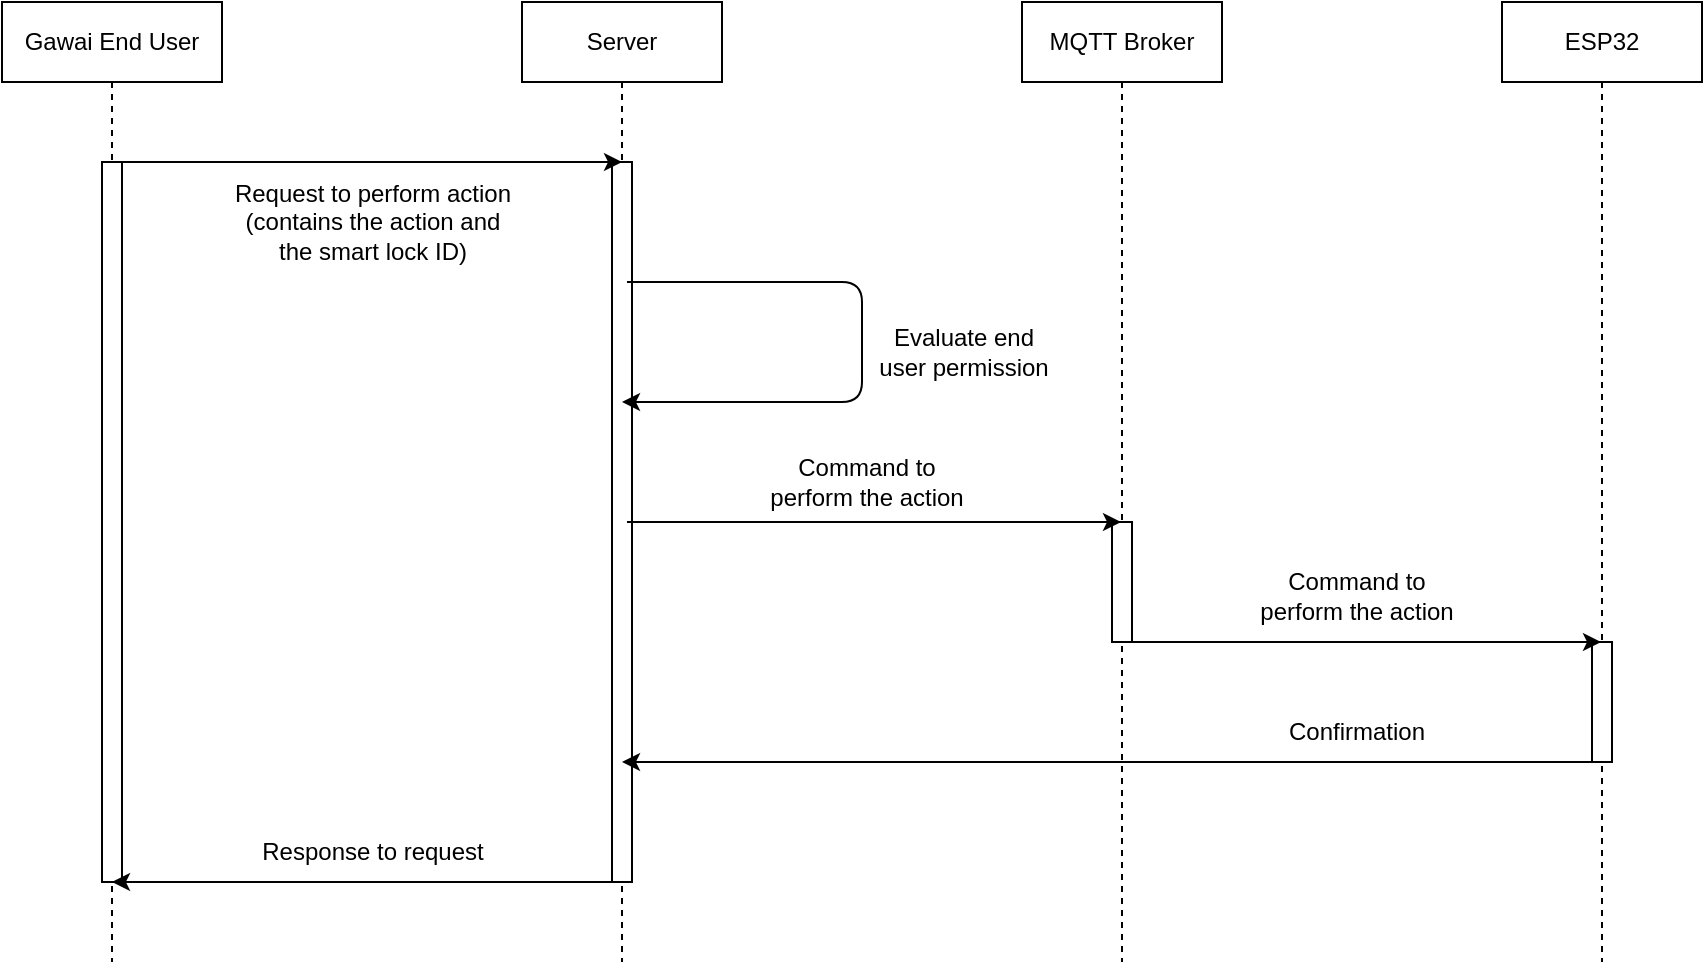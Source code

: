 <mxfile>
    <diagram name="Copy of Page-1" id="n0rnVsmSX6iBVTXD4aqw">
        <mxGraphModel dx="734" dy="567" grid="1" gridSize="10" guides="1" tooltips="1" connect="1" arrows="1" fold="1" page="1" pageScale="1" pageWidth="850" pageHeight="1100" math="0" shadow="0">
            <root>
                <mxCell id="aGd2jOdSh5lEaYUv3aIL-0"/>
                <mxCell id="aGd2jOdSh5lEaYUv3aIL-1" parent="aGd2jOdSh5lEaYUv3aIL-0"/>
                <mxCell id="aGd2jOdSh5lEaYUv3aIL-4" value="Gawai End User" style="shape=umlLifeline;perimeter=lifelinePerimeter;whiteSpace=wrap;html=1;container=1;collapsible=0;recursiveResize=0;outlineConnect=0;" parent="aGd2jOdSh5lEaYUv3aIL-1" vertex="1">
                    <mxGeometry x="50" y="160" width="110" height="480" as="geometry"/>
                </mxCell>
                <mxCell id="aGd2jOdSh5lEaYUv3aIL-16" value="" style="rounded=0;whiteSpace=wrap;html=1;" parent="aGd2jOdSh5lEaYUv3aIL-4" vertex="1">
                    <mxGeometry x="50" y="80" width="10" height="360" as="geometry"/>
                </mxCell>
                <mxCell id="aGd2jOdSh5lEaYUv3aIL-9" value="MQTT Broker" style="shape=umlLifeline;perimeter=lifelinePerimeter;whiteSpace=wrap;html=1;container=1;collapsible=0;recursiveResize=0;outlineConnect=0;" parent="aGd2jOdSh5lEaYUv3aIL-1" vertex="1">
                    <mxGeometry x="560" y="160" width="100" height="480" as="geometry"/>
                </mxCell>
                <mxCell id="aGd2jOdSh5lEaYUv3aIL-12" value="" style="rounded=0;whiteSpace=wrap;html=1;" parent="aGd2jOdSh5lEaYUv3aIL-9" vertex="1">
                    <mxGeometry x="47.5" y="260" width="5" height="60" as="geometry"/>
                </mxCell>
                <mxCell id="aGd2jOdSh5lEaYUv3aIL-62" value="" style="rounded=0;whiteSpace=wrap;html=1;" parent="aGd2jOdSh5lEaYUv3aIL-9" vertex="1">
                    <mxGeometry x="45" y="260" width="10" height="60" as="geometry"/>
                </mxCell>
                <mxCell id="aGd2jOdSh5lEaYUv3aIL-19" value="Command to perform the action" style="text;html=1;strokeColor=none;fillColor=none;align=center;verticalAlign=middle;whiteSpace=wrap;rounded=0;" parent="aGd2jOdSh5lEaYUv3aIL-1" vertex="1">
                    <mxGeometry x="425" y="385" width="115" height="30" as="geometry"/>
                </mxCell>
                <mxCell id="aGd2jOdSh5lEaYUv3aIL-23" value="Evaluate end user permission" style="text;html=1;strokeColor=none;fillColor=none;align=center;verticalAlign=middle;whiteSpace=wrap;rounded=0;" parent="aGd2jOdSh5lEaYUv3aIL-1" vertex="1">
                    <mxGeometry x="486" y="320" width="90" height="30" as="geometry"/>
                </mxCell>
                <mxCell id="aGd2jOdSh5lEaYUv3aIL-24" value="ESP32" style="shape=umlLifeline;perimeter=lifelinePerimeter;whiteSpace=wrap;html=1;container=1;collapsible=0;recursiveResize=0;outlineConnect=0;" parent="aGd2jOdSh5lEaYUv3aIL-1" vertex="1">
                    <mxGeometry x="800" y="160" width="100" height="480" as="geometry"/>
                </mxCell>
                <mxCell id="aGd2jOdSh5lEaYUv3aIL-49" value="" style="rounded=0;whiteSpace=wrap;html=1;" parent="aGd2jOdSh5lEaYUv3aIL-24" vertex="1">
                    <mxGeometry x="47.5" y="320" width="5" height="60" as="geometry"/>
                </mxCell>
                <mxCell id="aGd2jOdSh5lEaYUv3aIL-63" value="" style="rounded=0;whiteSpace=wrap;html=1;" parent="aGd2jOdSh5lEaYUv3aIL-24" vertex="1">
                    <mxGeometry x="45" y="320" width="10" height="60" as="geometry"/>
                </mxCell>
                <mxCell id="aGd2jOdSh5lEaYUv3aIL-29" style="edgeStyle=none;html=1;exitX=1;exitY=1;exitDx=0;exitDy=0;startArrow=none;" parent="aGd2jOdSh5lEaYUv3aIL-1" source="aGd2jOdSh5lEaYUv3aIL-12" target="aGd2jOdSh5lEaYUv3aIL-24" edge="1">
                    <mxGeometry relative="1" as="geometry">
                        <mxPoint x="612.5" y="420" as="sourcePoint"/>
                        <mxPoint x="619.5" y="250" as="targetPoint"/>
                    </mxGeometry>
                </mxCell>
                <mxCell id="aGd2jOdSh5lEaYUv3aIL-31" value="Server" style="shape=umlLifeline;perimeter=lifelinePerimeter;whiteSpace=wrap;html=1;container=1;collapsible=0;recursiveResize=0;outlineConnect=0;" parent="aGd2jOdSh5lEaYUv3aIL-1" vertex="1">
                    <mxGeometry x="310" y="160" width="100" height="480" as="geometry"/>
                </mxCell>
                <mxCell id="aGd2jOdSh5lEaYUv3aIL-32" value="" style="rounded=0;whiteSpace=wrap;html=1;" parent="aGd2jOdSh5lEaYUv3aIL-31" vertex="1">
                    <mxGeometry x="47.5" y="80" width="5" height="60" as="geometry"/>
                </mxCell>
                <mxCell id="aGd2jOdSh5lEaYUv3aIL-33" value="" style="rounded=0;whiteSpace=wrap;html=1;" parent="aGd2jOdSh5lEaYUv3aIL-31" vertex="1">
                    <mxGeometry x="47.5" y="140" width="5" height="60" as="geometry"/>
                </mxCell>
                <mxCell id="aGd2jOdSh5lEaYUv3aIL-34" value="" style="rounded=0;whiteSpace=wrap;html=1;" parent="aGd2jOdSh5lEaYUv3aIL-31" vertex="1">
                    <mxGeometry x="47.5" y="200" width="5" height="60" as="geometry"/>
                </mxCell>
                <mxCell id="aGd2jOdSh5lEaYUv3aIL-35" value="" style="rounded=0;whiteSpace=wrap;html=1;" parent="aGd2jOdSh5lEaYUv3aIL-31" vertex="1">
                    <mxGeometry x="47.5" y="260" width="5" height="60" as="geometry"/>
                </mxCell>
                <mxCell id="aGd2jOdSh5lEaYUv3aIL-53" value="" style="rounded=0;whiteSpace=wrap;html=1;" parent="aGd2jOdSh5lEaYUv3aIL-31" vertex="1">
                    <mxGeometry x="47.5" y="320" width="5" height="60" as="geometry"/>
                </mxCell>
                <mxCell id="m_VYXK5CF3n_4lesAoPR-0" value="" style="rounded=0;whiteSpace=wrap;html=1;" parent="aGd2jOdSh5lEaYUv3aIL-31" vertex="1">
                    <mxGeometry x="47.5" y="380" width="5" height="60" as="geometry"/>
                </mxCell>
                <mxCell id="aGd2jOdSh5lEaYUv3aIL-61" value="" style="rounded=0;whiteSpace=wrap;html=1;" parent="aGd2jOdSh5lEaYUv3aIL-31" vertex="1">
                    <mxGeometry x="45" y="80" width="10" height="360" as="geometry"/>
                </mxCell>
                <mxCell id="aGd2jOdSh5lEaYUv3aIL-37" style="edgeStyle=elbowEdgeStyle;html=1;startArrow=none;entryX=0.5;entryY=1;entryDx=0;entryDy=0;exitX=1;exitY=1;exitDx=0;exitDy=0;" parent="aGd2jOdSh5lEaYUv3aIL-31" source="aGd2jOdSh5lEaYUv3aIL-32" target="aGd2jOdSh5lEaYUv3aIL-33" edge="1">
                    <mxGeometry relative="1" as="geometry">
                        <mxPoint x="530" y="130" as="targetPoint"/>
                        <mxPoint x="53" y="80" as="sourcePoint"/>
                        <Array as="points">
                            <mxPoint x="170" y="120"/>
                        </Array>
                    </mxGeometry>
                </mxCell>
                <mxCell id="aGd2jOdSh5lEaYUv3aIL-38" style="edgeStyle=none;html=1;startArrow=none;exitX=1;exitY=0;exitDx=0;exitDy=0;" parent="aGd2jOdSh5lEaYUv3aIL-1" source="aGd2jOdSh5lEaYUv3aIL-35" target="aGd2jOdSh5lEaYUv3aIL-9" edge="1">
                    <mxGeometry relative="1" as="geometry">
                        <mxPoint x="740" y="330" as="sourcePoint"/>
                        <mxPoint x="500" y="380" as="targetPoint"/>
                    </mxGeometry>
                </mxCell>
                <mxCell id="aGd2jOdSh5lEaYUv3aIL-47" style="edgeStyle=none;html=1;startArrow=none;entryX=0.5;entryY=0;entryDx=0;entryDy=0;" parent="aGd2jOdSh5lEaYUv3aIL-1" source="aGd2jOdSh5lEaYUv3aIL-4" target="aGd2jOdSh5lEaYUv3aIL-32" edge="1">
                    <mxGeometry relative="1" as="geometry">
                        <mxPoint x="619.5" y="250" as="targetPoint"/>
                        <mxPoint x="371.25" y="250" as="sourcePoint"/>
                    </mxGeometry>
                </mxCell>
                <mxCell id="aGd2jOdSh5lEaYUv3aIL-48" value="Request to perform action (contains the action and the smart lock ID)" style="text;html=1;strokeColor=none;fillColor=none;align=center;verticalAlign=middle;whiteSpace=wrap;rounded=0;" parent="aGd2jOdSh5lEaYUv3aIL-1" vertex="1">
                    <mxGeometry x="162.5" y="255" width="145" height="30" as="geometry"/>
                </mxCell>
                <mxCell id="aGd2jOdSh5lEaYUv3aIL-50" style="edgeStyle=none;html=1;startArrow=none;exitX=0;exitY=1;exitDx=0;exitDy=0;entryX=0.5;entryY=0;entryDx=0;entryDy=0;" parent="aGd2jOdSh5lEaYUv3aIL-1" source="aGd2jOdSh5lEaYUv3aIL-49" target="m_VYXK5CF3n_4lesAoPR-0" edge="1">
                    <mxGeometry relative="1" as="geometry">
                        <mxPoint x="622.5" y="430" as="sourcePoint"/>
                        <mxPoint x="859.5" y="430" as="targetPoint"/>
                    </mxGeometry>
                </mxCell>
                <mxCell id="aGd2jOdSh5lEaYUv3aIL-54" style="edgeStyle=none;html=1;startArrow=none;exitX=0;exitY=1;exitDx=0;exitDy=0;" parent="aGd2jOdSh5lEaYUv3aIL-1" source="m_VYXK5CF3n_4lesAoPR-0" target="aGd2jOdSh5lEaYUv3aIL-4" edge="1">
                    <mxGeometry relative="1" as="geometry">
                        <mxPoint x="357.5" y="540.0" as="sourcePoint"/>
                        <mxPoint x="619.786" y="490" as="targetPoint"/>
                    </mxGeometry>
                </mxCell>
                <mxCell id="aGd2jOdSh5lEaYUv3aIL-55" value="Command to perform the action" style="text;html=1;strokeColor=none;fillColor=none;align=center;verticalAlign=middle;whiteSpace=wrap;rounded=0;" parent="aGd2jOdSh5lEaYUv3aIL-1" vertex="1">
                    <mxGeometry x="670" y="442" width="115" height="30" as="geometry"/>
                </mxCell>
                <mxCell id="aGd2jOdSh5lEaYUv3aIL-56" value="Confirmation" style="text;html=1;strokeColor=none;fillColor=none;align=center;verticalAlign=middle;whiteSpace=wrap;rounded=0;" parent="aGd2jOdSh5lEaYUv3aIL-1" vertex="1">
                    <mxGeometry x="670" y="510" width="115" height="30" as="geometry"/>
                </mxCell>
                <mxCell id="aGd2jOdSh5lEaYUv3aIL-60" value="Response to request" style="text;html=1;strokeColor=none;fillColor=none;align=center;verticalAlign=middle;whiteSpace=wrap;rounded=0;" parent="aGd2jOdSh5lEaYUv3aIL-1" vertex="1">
                    <mxGeometry x="162.5" y="570" width="145" height="30" as="geometry"/>
                </mxCell>
            </root>
        </mxGraphModel>
    </diagram>
    <diagram name="Copy of Page-1" id="KQie5efphCKZvm4SVfad">
        <mxGraphModel dx="1468" dy="1134" grid="1" gridSize="10" guides="1" tooltips="1" connect="1" arrows="1" fold="1" page="1" pageScale="1" pageWidth="850" pageHeight="1100" math="0" shadow="0">
            <root>
                <mxCell id="NXxr7irubZDLteoeipU4-0"/>
                <mxCell id="NXxr7irubZDLteoeipU4-1" parent="NXxr7irubZDLteoeipU4-0"/>
                <mxCell id="NXxr7irubZDLteoeipU4-3" value="" style="rounded=0;whiteSpace=wrap;html=1;" parent="NXxr7irubZDLteoeipU4-1" vertex="1">
                    <mxGeometry x="102.75" y="840" width="5" height="60" as="geometry"/>
                </mxCell>
                <mxCell id="NXxr7irubZDLteoeipU4-2" value="" style="rounded=0;whiteSpace=wrap;html=1;" parent="NXxr7irubZDLteoeipU4-1" vertex="1">
                    <mxGeometry x="102.75" y="780" width="5" height="60" as="geometry"/>
                </mxCell>
                <mxCell id="NXxr7irubZDLteoeipU4-7" value="" style="rounded=0;whiteSpace=wrap;html=1;" parent="NXxr7irubZDLteoeipU4-1" vertex="1">
                    <mxGeometry x="102.75" y="720" width="5" height="60" as="geometry"/>
                </mxCell>
                <mxCell id="NXxr7irubZDLteoeipU4-4" value="ESP32" style="shape=umlLifeline;perimeter=lifelinePerimeter;whiteSpace=wrap;html=1;container=1;collapsible=0;recursiveResize=0;outlineConnect=0;" parent="NXxr7irubZDLteoeipU4-1" vertex="1">
                    <mxGeometry x="50" y="160" width="110" height="880" as="geometry"/>
                </mxCell>
                <mxCell id="NXxr7irubZDLteoeipU4-5" value="" style="rounded=0;whiteSpace=wrap;html=1;" parent="NXxr7irubZDLteoeipU4-4" vertex="1">
                    <mxGeometry x="52.5" y="320" width="5" height="60" as="geometry"/>
                </mxCell>
                <mxCell id="NXxr7irubZDLteoeipU4-6" value="" style="rounded=0;whiteSpace=wrap;html=1;" parent="NXxr7irubZDLteoeipU4-4" vertex="1">
                    <mxGeometry x="52.5" y="260" width="5" height="60" as="geometry"/>
                </mxCell>
                <mxCell id="NXxr7irubZDLteoeipU4-57" value="" style="rounded=0;whiteSpace=wrap;html=1;" parent="NXxr7irubZDLteoeipU4-4" vertex="1">
                    <mxGeometry x="52.5" y="500" width="5" height="60" as="geometry"/>
                </mxCell>
                <mxCell id="NXxr7irubZDLteoeipU4-69" value="" style="rounded=0;whiteSpace=wrap;html=1;" parent="NXxr7irubZDLteoeipU4-4" vertex="1">
                    <mxGeometry x="52.5" y="740" width="5" height="60" as="geometry"/>
                </mxCell>
                <mxCell id="NXxr7irubZDLteoeipU4-8" value="" style="rounded=0;whiteSpace=wrap;html=1;" parent="NXxr7irubZDLteoeipU4-4" vertex="1">
                    <mxGeometry x="50" y="260" width="10" height="570" as="geometry"/>
                </mxCell>
                <mxCell id="NXxr7irubZDLteoeipU4-9" value="Server" style="shape=umlLifeline;perimeter=lifelinePerimeter;whiteSpace=wrap;html=1;container=1;collapsible=0;recursiveResize=0;outlineConnect=0;" parent="NXxr7irubZDLteoeipU4-1" vertex="1">
                    <mxGeometry x="560" y="160" width="100" height="880" as="geometry"/>
                </mxCell>
                <mxCell id="NXxr7irubZDLteoeipU4-49" value="" style="rounded=0;whiteSpace=wrap;html=1;" parent="NXxr7irubZDLteoeipU4-9" vertex="1">
                    <mxGeometry x="47.5" y="380" width="5" height="60" as="geometry"/>
                </mxCell>
                <mxCell id="NXxr7irubZDLteoeipU4-47" value="" style="rounded=0;whiteSpace=wrap;html=1;" parent="NXxr7irubZDLteoeipU4-9" vertex="1">
                    <mxGeometry x="47.5" y="320" width="5" height="60" as="geometry"/>
                </mxCell>
                <mxCell id="NXxr7irubZDLteoeipU4-10" value="" style="rounded=0;whiteSpace=wrap;html=1;" parent="NXxr7irubZDLteoeipU4-9" vertex="1">
                    <mxGeometry x="47.5" y="80" width="5" height="60" as="geometry"/>
                </mxCell>
                <mxCell id="NXxr7irubZDLteoeipU4-11" value="" style="rounded=0;whiteSpace=wrap;html=1;" parent="NXxr7irubZDLteoeipU4-9" vertex="1">
                    <mxGeometry x="47.5" y="140" width="5" height="60" as="geometry"/>
                </mxCell>
                <mxCell id="NXxr7irubZDLteoeipU4-12" value="" style="rounded=0;whiteSpace=wrap;html=1;" parent="NXxr7irubZDLteoeipU4-9" vertex="1">
                    <mxGeometry x="47.5" y="200" width="5" height="60" as="geometry"/>
                </mxCell>
                <mxCell id="NXxr7irubZDLteoeipU4-13" value="" style="rounded=0;whiteSpace=wrap;html=1;" parent="NXxr7irubZDLteoeipU4-9" vertex="1">
                    <mxGeometry x="47.5" y="260" width="5" height="60" as="geometry"/>
                </mxCell>
                <mxCell id="NXxr7irubZDLteoeipU4-16" value="" style="rounded=0;whiteSpace=wrap;html=1;" parent="NXxr7irubZDLteoeipU4-9" vertex="1">
                    <mxGeometry x="45" y="80" width="10" height="360" as="geometry"/>
                </mxCell>
                <mxCell id="NXxr7irubZDLteoeipU4-18" style="edgeStyle=none;html=1;exitX=0;exitY=1;exitDx=0;exitDy=0;" parent="NXxr7irubZDLteoeipU4-1" source="NXxr7irubZDLteoeipU4-34" target="NXxr7irubZDLteoeipU4-4" edge="1">
                    <mxGeometry relative="1" as="geometry">
                        <mxPoint x="200" y="370" as="sourcePoint"/>
                        <mxPoint x="365" y="290.0" as="targetPoint"/>
                    </mxGeometry>
                </mxCell>
                <mxCell id="NXxr7irubZDLteoeipU4-19" value="Device ID, admin key, &lt;br&gt;MQTT credentials" style="text;html=1;strokeColor=none;fillColor=none;align=center;verticalAlign=middle;whiteSpace=wrap;rounded=0;" parent="NXxr7irubZDLteoeipU4-1" vertex="1">
                    <mxGeometry x="398" y="320" width="170" height="30" as="geometry"/>
                </mxCell>
                <mxCell id="NXxr7irubZDLteoeipU4-20" style="edgeStyle=none;html=1;exitX=0;exitY=1;exitDx=0;exitDy=0;" parent="NXxr7irubZDLteoeipU4-1" source="NXxr7irubZDLteoeipU4-35" target="NXxr7irubZDLteoeipU4-4" edge="1">
                    <mxGeometry relative="1" as="geometry">
                        <mxPoint x="290" y="450" as="sourcePoint"/>
                        <mxPoint x="95" y="290" as="targetPoint"/>
                    </mxGeometry>
                </mxCell>
                <mxCell id="NXxr7irubZDLteoeipU4-21" value="WiFi SSID &amp;amp; password" style="text;html=1;strokeColor=none;fillColor=none;align=center;verticalAlign=middle;whiteSpace=wrap;rounded=0;" parent="NXxr7irubZDLteoeipU4-1" vertex="1">
                    <mxGeometry x="150" y="450" width="170" height="30" as="geometry"/>
                </mxCell>
                <mxCell id="NXxr7irubZDLteoeipU4-22" value="Device confirmation" style="text;html=1;strokeColor=none;fillColor=none;align=center;verticalAlign=middle;whiteSpace=wrap;rounded=0;" parent="NXxr7irubZDLteoeipU4-1" vertex="1">
                    <mxGeometry x="415.25" y="690" width="120" height="30" as="geometry"/>
                </mxCell>
                <mxCell id="NXxr7irubZDLteoeipU4-23" value="Request for&lt;br&gt;new device" style="text;html=1;strokeColor=none;fillColor=none;align=center;verticalAlign=middle;whiteSpace=wrap;rounded=0;" parent="NXxr7irubZDLteoeipU4-1" vertex="1">
                    <mxGeometry x="423" y="205" width="120" height="30" as="geometry"/>
                </mxCell>
                <mxCell id="NXxr7irubZDLteoeipU4-24" value="MQTT Broker" style="shape=umlLifeline;perimeter=lifelinePerimeter;whiteSpace=wrap;html=1;container=1;collapsible=0;recursiveResize=0;outlineConnect=0;" parent="NXxr7irubZDLteoeipU4-1" vertex="1">
                    <mxGeometry x="800" y="160" width="100" height="880" as="geometry"/>
                </mxCell>
                <mxCell id="NXxr7irubZDLteoeipU4-25" value="" style="rounded=0;whiteSpace=wrap;html=1;" parent="NXxr7irubZDLteoeipU4-24" vertex="1">
                    <mxGeometry x="45" y="120" width="10" height="40" as="geometry"/>
                </mxCell>
                <mxCell id="NXxr7irubZDLteoeipU4-28" value="Create new MQTT account" style="text;html=1;strokeColor=none;fillColor=none;align=center;verticalAlign=middle;whiteSpace=wrap;rounded=0;" parent="NXxr7irubZDLteoeipU4-1" vertex="1">
                    <mxGeometry x="640" y="270" width="170" height="30" as="geometry"/>
                </mxCell>
                <mxCell id="NXxr7irubZDLteoeipU4-29" style="edgeStyle=none;html=1;exitX=0.75;exitY=1;exitDx=0;exitDy=0;startArrow=none;" parent="NXxr7irubZDLteoeipU4-1" source="NXxr7irubZDLteoeipU4-10" target="NXxr7irubZDLteoeipU4-24" edge="1">
                    <mxGeometry relative="1" as="geometry">
                        <mxPoint x="371.25" y="250" as="sourcePoint"/>
                        <mxPoint x="619.5" y="250" as="targetPoint"/>
                    </mxGeometry>
                </mxCell>
                <mxCell id="NXxr7irubZDLteoeipU4-37" style="edgeStyle=none;html=1;exitX=0.75;exitY=0;exitDx=0;exitDy=0;startArrow=none;" parent="NXxr7irubZDLteoeipU4-1" source="NXxr7irubZDLteoeipU4-32" target="NXxr7irubZDLteoeipU4-9" edge="1">
                    <mxGeometry relative="1" as="geometry">
                        <mxPoint x="840" y="290" as="targetPoint"/>
                    </mxGeometry>
                </mxCell>
                <mxCell id="NXxr7irubZDLteoeipU4-42" value="Device ID, admin key, &lt;br&gt;MQTT credentials" style="text;html=1;strokeColor=none;fillColor=none;align=center;verticalAlign=middle;whiteSpace=wrap;rounded=0;" parent="NXxr7irubZDLteoeipU4-1" vertex="1">
                    <mxGeometry x="150" y="380" width="170" height="30" as="geometry"/>
                </mxCell>
                <mxCell id="NXxr7irubZDLteoeipU4-14" value="" style="rounded=0;whiteSpace=wrap;html=1;" parent="NXxr7irubZDLteoeipU4-1" vertex="1">
                    <mxGeometry x="607.75" y="780" width="5" height="60" as="geometry"/>
                </mxCell>
                <mxCell id="NXxr7irubZDLteoeipU4-15" value="" style="rounded=0;whiteSpace=wrap;html=1;" parent="NXxr7irubZDLteoeipU4-1" vertex="1">
                    <mxGeometry x="607.75" y="840" width="5" height="60" as="geometry"/>
                </mxCell>
                <mxCell id="NXxr7irubZDLteoeipU4-17" value="" style="rounded=0;whiteSpace=wrap;html=1;" parent="NXxr7irubZDLteoeipU4-1" vertex="1">
                    <mxGeometry x="605.25" y="780" width="10" height="120" as="geometry"/>
                </mxCell>
                <mxCell id="NXxr7irubZDLteoeipU4-26" value="" style="rounded=0;whiteSpace=wrap;html=1;" parent="NXxr7irubZDLteoeipU4-1" vertex="1">
                    <mxGeometry x="847.75" y="720" width="5" height="60" as="geometry"/>
                </mxCell>
                <mxCell id="NXxr7irubZDLteoeipU4-27" value="" style="rounded=0;whiteSpace=wrap;html=1;" parent="NXxr7irubZDLteoeipU4-1" vertex="1">
                    <mxGeometry x="845.25" y="720" width="10" height="60" as="geometry"/>
                </mxCell>
                <mxCell id="NXxr7irubZDLteoeipU4-30" style="edgeStyle=none;html=1;exitX=1;exitY=1;exitDx=0;exitDy=0;entryX=0;entryY=0;entryDx=0;entryDy=0;" parent="NXxr7irubZDLteoeipU4-1" source="NXxr7irubZDLteoeipU4-2" target="NXxr7irubZDLteoeipU4-15" edge="1">
                    <mxGeometry relative="1" as="geometry">
                        <mxPoint x="200.25" y="830" as="sourcePoint"/>
                        <mxPoint x="190.25" y="790" as="targetPoint"/>
                    </mxGeometry>
                </mxCell>
                <mxCell id="NXxr7irubZDLteoeipU4-39" style="edgeStyle=none;html=1;exitX=1;exitY=1;exitDx=0;exitDy=0;entryX=0;entryY=0;entryDx=0;entryDy=0;" parent="NXxr7irubZDLteoeipU4-1" target="NXxr7irubZDLteoeipU4-26" edge="1">
                    <mxGeometry relative="1" as="geometry">
                        <mxPoint x="107.75" y="720" as="sourcePoint"/>
                        <mxPoint x="645.25" y="410.0" as="targetPoint"/>
                    </mxGeometry>
                </mxCell>
                <mxCell id="NXxr7irubZDLteoeipU4-40" style="edgeStyle=none;html=1;exitX=0;exitY=1;exitDx=0;exitDy=0;" parent="NXxr7irubZDLteoeipU4-1" source="NXxr7irubZDLteoeipU4-26" edge="1">
                    <mxGeometry relative="1" as="geometry">
                        <mxPoint x="500.25" y="800" as="sourcePoint"/>
                        <mxPoint x="609.321" y="780.0" as="targetPoint"/>
                    </mxGeometry>
                </mxCell>
                <mxCell id="NXxr7irubZDLteoeipU4-41" style="edgeStyle=none;html=1;exitX=0;exitY=0;exitDx=0;exitDy=0;" parent="NXxr7irubZDLteoeipU4-1" edge="1">
                    <mxGeometry relative="1" as="geometry">
                        <mxPoint x="607.75" y="900" as="sourcePoint"/>
                        <mxPoint x="104.321" y="900" as="targetPoint"/>
                    </mxGeometry>
                </mxCell>
                <mxCell id="NXxr7irubZDLteoeipU4-43" value="Confirm device" style="text;html=1;strokeColor=none;fillColor=none;align=center;verticalAlign=middle;whiteSpace=wrap;rounded=0;" parent="NXxr7irubZDLteoeipU4-1" vertex="1">
                    <mxGeometry x="660.25" y="750" width="120" height="30" as="geometry"/>
                </mxCell>
                <mxCell id="NXxr7irubZDLteoeipU4-44" value="Request connection status" style="text;html=1;strokeColor=none;fillColor=none;align=center;verticalAlign=middle;whiteSpace=wrap;rounded=0;" parent="NXxr7irubZDLteoeipU4-1" vertex="1">
                    <mxGeometry x="380.25" y="800" width="120" height="30" as="geometry"/>
                </mxCell>
                <mxCell id="NXxr7irubZDLteoeipU4-45" value="Connection status" style="text;html=1;strokeColor=none;fillColor=none;align=center;verticalAlign=middle;whiteSpace=wrap;rounded=0;" parent="NXxr7irubZDLteoeipU4-1" vertex="1">
                    <mxGeometry x="380.25" y="870" width="120" height="30" as="geometry"/>
                </mxCell>
                <mxCell id="NXxr7irubZDLteoeipU4-48" style="edgeStyle=none;html=1;exitX=1;exitY=1;exitDx=0;exitDy=0;" parent="NXxr7irubZDLteoeipU4-1" source="NXxr7irubZDLteoeipU4-46" target="NXxr7irubZDLteoeipU4-9" edge="1">
                    <mxGeometry relative="1" as="geometry">
                        <mxPoint x="367.5" y="490" as="sourcePoint"/>
                        <mxPoint x="490" y="670" as="targetPoint"/>
                    </mxGeometry>
                </mxCell>
                <mxCell id="NXxr7irubZDLteoeipU4-51" value="Request available locks" style="text;html=1;strokeColor=none;fillColor=none;align=center;verticalAlign=middle;whiteSpace=wrap;rounded=0;" parent="NXxr7irubZDLteoeipU4-1" vertex="1">
                    <mxGeometry x="414.5" y="510" width="137" height="30" as="geometry"/>
                </mxCell>
                <mxCell id="NXxr7irubZDLteoeipU4-52" value="List of available locks" style="text;html=1;strokeColor=none;fillColor=none;align=center;verticalAlign=middle;whiteSpace=wrap;rounded=0;" parent="NXxr7irubZDLteoeipU4-1" vertex="1">
                    <mxGeometry x="411.5" y="570" width="137" height="30" as="geometry"/>
                </mxCell>
                <mxCell id="NXxr7irubZDLteoeipU4-55" style="edgeStyle=none;html=1;exitX=0;exitY=1;exitDx=0;exitDy=0;" parent="NXxr7irubZDLteoeipU4-1" source="NXxr7irubZDLteoeipU4-54" target="NXxr7irubZDLteoeipU4-4" edge="1">
                    <mxGeometry relative="1" as="geometry">
                        <mxPoint x="617.5" y="610" as="sourcePoint"/>
                        <mxPoint x="250" y="690" as="targetPoint"/>
                    </mxGeometry>
                </mxCell>
                <mxCell id="NXxr7irubZDLteoeipU4-56" value="Chosen lock" style="text;html=1;strokeColor=none;fillColor=none;align=center;verticalAlign=middle;whiteSpace=wrap;rounded=0;" parent="NXxr7irubZDLteoeipU4-1" vertex="1">
                    <mxGeometry x="150" y="630" width="170" height="30" as="geometry"/>
                </mxCell>
                <mxCell id="NXxr7irubZDLteoeipU4-31" value="Admin Desktop App" style="shape=umlLifeline;perimeter=lifelinePerimeter;whiteSpace=wrap;html=1;container=1;collapsible=0;recursiveResize=0;outlineConnect=0;" parent="NXxr7irubZDLteoeipU4-1" vertex="1">
                    <mxGeometry x="310" y="160" width="100" height="880" as="geometry"/>
                </mxCell>
                <mxCell id="NXxr7irubZDLteoeipU4-46" value="" style="rounded=0;whiteSpace=wrap;html=1;" parent="NXxr7irubZDLteoeipU4-31" vertex="1">
                    <mxGeometry x="47.5" y="320" width="5" height="60" as="geometry"/>
                </mxCell>
                <mxCell id="NXxr7irubZDLteoeipU4-32" value="" style="rounded=0;whiteSpace=wrap;html=1;" parent="NXxr7irubZDLteoeipU4-31" vertex="1">
                    <mxGeometry x="47.5" y="80" width="5" height="60" as="geometry"/>
                </mxCell>
                <mxCell id="NXxr7irubZDLteoeipU4-33" value="" style="rounded=0;whiteSpace=wrap;html=1;" parent="NXxr7irubZDLteoeipU4-31" vertex="1">
                    <mxGeometry x="47.5" y="140" width="5" height="60" as="geometry"/>
                </mxCell>
                <mxCell id="NXxr7irubZDLteoeipU4-34" value="" style="rounded=0;whiteSpace=wrap;html=1;" parent="NXxr7irubZDLteoeipU4-31" vertex="1">
                    <mxGeometry x="47.5" y="200" width="5" height="60" as="geometry"/>
                </mxCell>
                <mxCell id="NXxr7irubZDLteoeipU4-35" value="" style="rounded=0;whiteSpace=wrap;html=1;" parent="NXxr7irubZDLteoeipU4-31" vertex="1">
                    <mxGeometry x="47.5" y="260" width="5" height="60" as="geometry"/>
                </mxCell>
                <mxCell id="NXxr7irubZDLteoeipU4-53" value="" style="rounded=0;whiteSpace=wrap;html=1;" parent="NXxr7irubZDLteoeipU4-31" vertex="1">
                    <mxGeometry x="47.5" y="380" width="5" height="60" as="geometry"/>
                </mxCell>
                <mxCell id="NXxr7irubZDLteoeipU4-54" value="" style="rounded=0;whiteSpace=wrap;html=1;" parent="NXxr7irubZDLteoeipU4-31" vertex="1">
                    <mxGeometry x="47.5" y="440" width="5" height="60" as="geometry"/>
                </mxCell>
                <mxCell id="NXxr7irubZDLteoeipU4-36" value="" style="rounded=0;whiteSpace=wrap;html=1;" parent="NXxr7irubZDLteoeipU4-31" vertex="1">
                    <mxGeometry x="45" y="80" width="10" height="420" as="geometry"/>
                </mxCell>
                <mxCell id="NXxr7irubZDLteoeipU4-59" value="" style="rounded=0;whiteSpace=wrap;html=1;" parent="NXxr7irubZDLteoeipU4-31" vertex="1">
                    <mxGeometry x="45" y="770" width="10" height="60" as="geometry"/>
                </mxCell>
                <mxCell id="NXxr7irubZDLteoeipU4-50" style="edgeStyle=none;html=1;exitX=0;exitY=1;exitDx=0;exitDy=0;" parent="NXxr7irubZDLteoeipU4-1" source="NXxr7irubZDLteoeipU4-49" target="NXxr7irubZDLteoeipU4-31" edge="1">
                    <mxGeometry relative="1" as="geometry">
                        <mxPoint x="372.5" y="550" as="sourcePoint"/>
                        <mxPoint x="619.5" y="550" as="targetPoint"/>
                    </mxGeometry>
                </mxCell>
                <mxCell id="NXxr7irubZDLteoeipU4-38" style="edgeStyle=none;html=1;startArrow=none;exitX=0;exitY=1;exitDx=0;exitDy=0;" parent="NXxr7irubZDLteoeipU4-1" source="NXxr7irubZDLteoeipU4-11" target="NXxr7irubZDLteoeipU4-31" edge="1">
                    <mxGeometry relative="1" as="geometry">
                        <mxPoint x="740" y="330" as="sourcePoint"/>
                        <mxPoint x="620" y="300" as="targetPoint"/>
                    </mxGeometry>
                </mxCell>
                <mxCell id="NXxr7irubZDLteoeipU4-65" style="edgeStyle=none;html=1;exitX=1;exitY=1;exitDx=0;exitDy=0;" parent="NXxr7irubZDLteoeipU4-1" source="NXxr7irubZDLteoeipU4-69" target="NXxr7irubZDLteoeipU4-31" edge="1">
                    <mxGeometry relative="1" as="geometry">
                        <mxPoint x="190" y="940" as="sourcePoint"/>
                        <mxPoint x="114.321" y="910" as="targetPoint"/>
                    </mxGeometry>
                </mxCell>
                <mxCell id="NXxr7irubZDLteoeipU4-70" value="Connection status" style="text;html=1;strokeColor=none;fillColor=none;align=center;verticalAlign=middle;whiteSpace=wrap;rounded=0;" parent="NXxr7irubZDLteoeipU4-1" vertex="1">
                    <mxGeometry x="170" y="930" width="120" height="30" as="geometry"/>
                </mxCell>
            </root>
        </mxGraphModel>
    </diagram>
    <diagram id="WtEqyNzIcmwbYKDQ6wU7" name="Page-1">
        <mxGraphModel dx="734" dy="567" grid="1" gridSize="10" guides="1" tooltips="1" connect="1" arrows="1" fold="1" page="1" pageScale="1" pageWidth="850" pageHeight="1100" math="0" shadow="0">
            <root>
                <mxCell id="0"/>
                <mxCell id="1" parent="0"/>
                <mxCell id="52" value="" style="rounded=0;whiteSpace=wrap;html=1;" parent="1" vertex="1">
                    <mxGeometry x="102.5" y="600" width="5" height="60" as="geometry"/>
                </mxCell>
                <mxCell id="54" value="" style="rounded=0;whiteSpace=wrap;html=1;" parent="1" vertex="1">
                    <mxGeometry x="102.5" y="660" width="5" height="60" as="geometry"/>
                </mxCell>
                <mxCell id="2" value="ESP32" style="shape=umlLifeline;perimeter=lifelinePerimeter;whiteSpace=wrap;html=1;container=1;collapsible=0;recursiveResize=0;outlineConnect=0;" parent="1" vertex="1">
                    <mxGeometry x="50" y="160" width="110" height="600" as="geometry"/>
                </mxCell>
                <mxCell id="46" value="" style="rounded=0;whiteSpace=wrap;html=1;" parent="2" vertex="1">
                    <mxGeometry x="52.5" y="320" width="5" height="60" as="geometry"/>
                </mxCell>
                <mxCell id="47" value="" style="rounded=0;whiteSpace=wrap;html=1;" parent="2" vertex="1">
                    <mxGeometry x="52.5" y="260" width="5" height="60" as="geometry"/>
                </mxCell>
                <mxCell id="50" value="" style="rounded=0;whiteSpace=wrap;html=1;" parent="2" vertex="1">
                    <mxGeometry x="52.5" y="380" width="5" height="60" as="geometry"/>
                </mxCell>
                <mxCell id="5" value="" style="rounded=0;whiteSpace=wrap;html=1;" parent="2" vertex="1">
                    <mxGeometry x="50" y="260" width="10" height="300" as="geometry"/>
                </mxCell>
                <mxCell id="4" value="Server" style="shape=umlLifeline;perimeter=lifelinePerimeter;whiteSpace=wrap;html=1;container=1;collapsible=0;recursiveResize=0;outlineConnect=0;" parent="1" vertex="1">
                    <mxGeometry x="560" y="160" width="100" height="600" as="geometry"/>
                </mxCell>
                <mxCell id="34" value="" style="rounded=0;whiteSpace=wrap;html=1;" parent="4" vertex="1">
                    <mxGeometry x="47.5" y="80" width="5" height="60" as="geometry"/>
                </mxCell>
                <mxCell id="35" value="" style="rounded=0;whiteSpace=wrap;html=1;" parent="4" vertex="1">
                    <mxGeometry x="47.5" y="140" width="5" height="60" as="geometry"/>
                </mxCell>
                <mxCell id="43" value="" style="rounded=0;whiteSpace=wrap;html=1;" parent="4" vertex="1">
                    <mxGeometry x="47.5" y="200" width="5" height="60" as="geometry"/>
                </mxCell>
                <mxCell id="44" value="" style="rounded=0;whiteSpace=wrap;html=1;" parent="4" vertex="1">
                    <mxGeometry x="47.5" y="260" width="5" height="60" as="geometry"/>
                </mxCell>
                <mxCell id="45" value="" style="rounded=0;whiteSpace=wrap;html=1;" parent="4" vertex="1">
                    <mxGeometry x="47.5" y="440" width="5" height="60" as="geometry"/>
                </mxCell>
                <mxCell id="56" value="" style="rounded=0;whiteSpace=wrap;html=1;" parent="4" vertex="1">
                    <mxGeometry x="47.5" y="500" width="5" height="60" as="geometry"/>
                </mxCell>
                <mxCell id="60" value="" style="rounded=0;whiteSpace=wrap;html=1;" parent="4" vertex="1">
                    <mxGeometry x="45" y="80" width="10" height="240" as="geometry"/>
                </mxCell>
                <mxCell id="9" value="" style="rounded=0;whiteSpace=wrap;html=1;" parent="4" vertex="1">
                    <mxGeometry x="45" y="440" width="10" height="120" as="geometry"/>
                </mxCell>
                <mxCell id="11" style="edgeStyle=none;html=1;exitX=0;exitY=1;exitDx=0;exitDy=0;" parent="1" source="40" target="2" edge="1">
                    <mxGeometry relative="1" as="geometry">
                        <mxPoint x="200" y="370" as="sourcePoint"/>
                        <mxPoint x="365" y="290.0" as="targetPoint"/>
                    </mxGeometry>
                </mxCell>
                <mxCell id="14" value="Device ID, admin key, &lt;br&gt;MQTT credentials" style="text;html=1;strokeColor=none;fillColor=none;align=center;verticalAlign=middle;whiteSpace=wrap;rounded=0;" parent="1" vertex="1">
                    <mxGeometry x="398" y="320" width="170" height="30" as="geometry"/>
                </mxCell>
                <mxCell id="15" style="edgeStyle=none;html=1;exitX=0;exitY=1;exitDx=0;exitDy=0;" parent="1" source="41" target="2" edge="1">
                    <mxGeometry relative="1" as="geometry">
                        <mxPoint x="290" y="450" as="sourcePoint"/>
                        <mxPoint x="95" y="290" as="targetPoint"/>
                    </mxGeometry>
                </mxCell>
                <mxCell id="16" value="WiFi SSID &amp;amp; password" style="text;html=1;strokeColor=none;fillColor=none;align=center;verticalAlign=middle;whiteSpace=wrap;rounded=0;" parent="1" vertex="1">
                    <mxGeometry x="150" y="450" width="170" height="30" as="geometry"/>
                </mxCell>
                <mxCell id="22" value="Device confirmation" style="text;html=1;strokeColor=none;fillColor=none;align=center;verticalAlign=middle;whiteSpace=wrap;rounded=0;" parent="1" vertex="1">
                    <mxGeometry x="420" y="510" width="120" height="30" as="geometry"/>
                </mxCell>
                <mxCell id="24" value="Request for&lt;br&gt;new device" style="text;html=1;strokeColor=none;fillColor=none;align=center;verticalAlign=middle;whiteSpace=wrap;rounded=0;" parent="1" vertex="1">
                    <mxGeometry x="423" y="205" width="120" height="30" as="geometry"/>
                </mxCell>
                <mxCell id="30" value="MQTT Broker" style="shape=umlLifeline;perimeter=lifelinePerimeter;whiteSpace=wrap;html=1;container=1;collapsible=0;recursiveResize=0;outlineConnect=0;" parent="1" vertex="1">
                    <mxGeometry x="800" y="160" width="100" height="600" as="geometry"/>
                </mxCell>
                <mxCell id="31" value="" style="rounded=0;whiteSpace=wrap;html=1;" parent="30" vertex="1">
                    <mxGeometry x="45" y="120" width="10" height="40" as="geometry"/>
                </mxCell>
                <mxCell id="48" value="" style="rounded=0;whiteSpace=wrap;html=1;" parent="30" vertex="1">
                    <mxGeometry x="47.5" y="380" width="5" height="60" as="geometry"/>
                </mxCell>
                <mxCell id="59" value="" style="rounded=0;whiteSpace=wrap;html=1;" parent="30" vertex="1">
                    <mxGeometry x="45" y="380" width="10" height="60" as="geometry"/>
                </mxCell>
                <mxCell id="32" value="Create new MQTT account" style="text;html=1;strokeColor=none;fillColor=none;align=center;verticalAlign=middle;whiteSpace=wrap;rounded=0;" parent="1" vertex="1">
                    <mxGeometry x="640" y="270" width="170" height="30" as="geometry"/>
                </mxCell>
                <mxCell id="36" style="edgeStyle=none;html=1;exitX=0.75;exitY=1;exitDx=0;exitDy=0;startArrow=none;" parent="1" source="34" target="30" edge="1">
                    <mxGeometry relative="1" as="geometry">
                        <mxPoint x="371.25" y="250" as="sourcePoint"/>
                        <mxPoint x="619.5" y="250" as="targetPoint"/>
                    </mxGeometry>
                </mxCell>
                <mxCell id="53" style="edgeStyle=none;html=1;exitX=1;exitY=1;exitDx=0;exitDy=0;entryX=0;entryY=0;entryDx=0;entryDy=0;" parent="1" source="52" target="56" edge="1">
                    <mxGeometry relative="1" as="geometry">
                        <mxPoint x="200" y="650" as="sourcePoint"/>
                        <mxPoint x="190" y="610" as="targetPoint"/>
                    </mxGeometry>
                </mxCell>
                <mxCell id="3" value="Admin Desktop App" style="shape=umlLifeline;perimeter=lifelinePerimeter;whiteSpace=wrap;html=1;container=1;collapsible=0;recursiveResize=0;outlineConnect=0;" parent="1" vertex="1">
                    <mxGeometry x="310" y="160" width="100" height="600" as="geometry"/>
                </mxCell>
                <mxCell id="33" value="" style="rounded=0;whiteSpace=wrap;html=1;" parent="3" vertex="1">
                    <mxGeometry x="47.5" y="80" width="5" height="60" as="geometry"/>
                </mxCell>
                <mxCell id="39" value="" style="rounded=0;whiteSpace=wrap;html=1;" parent="3" vertex="1">
                    <mxGeometry x="47.5" y="140" width="5" height="60" as="geometry"/>
                </mxCell>
                <mxCell id="40" value="" style="rounded=0;whiteSpace=wrap;html=1;" parent="3" vertex="1">
                    <mxGeometry x="47.5" y="200" width="5" height="60" as="geometry"/>
                </mxCell>
                <mxCell id="41" value="" style="rounded=0;whiteSpace=wrap;html=1;" parent="3" vertex="1">
                    <mxGeometry x="47.5" y="260" width="5" height="60" as="geometry"/>
                </mxCell>
                <mxCell id="6" value="" style="rounded=0;whiteSpace=wrap;html=1;" parent="3" vertex="1">
                    <mxGeometry x="45" y="80" width="10" height="240" as="geometry"/>
                </mxCell>
                <mxCell id="8" style="edgeStyle=none;html=1;exitX=0.75;exitY=0;exitDx=0;exitDy=0;startArrow=none;" parent="1" source="33" target="4" edge="1">
                    <mxGeometry relative="1" as="geometry">
                        <mxPoint x="840" y="290" as="targetPoint"/>
                    </mxGeometry>
                </mxCell>
                <mxCell id="37" style="edgeStyle=none;html=1;startArrow=none;exitX=0;exitY=1;exitDx=0;exitDy=0;" parent="1" source="35" target="3" edge="1">
                    <mxGeometry relative="1" as="geometry">
                        <mxPoint x="740" y="330" as="sourcePoint"/>
                        <mxPoint x="620" y="300" as="targetPoint"/>
                    </mxGeometry>
                </mxCell>
                <mxCell id="12" style="edgeStyle=none;html=1;exitX=1;exitY=1;exitDx=0;exitDy=0;entryX=0;entryY=0;entryDx=0;entryDy=0;" parent="1" source="46" target="48" edge="1">
                    <mxGeometry relative="1" as="geometry">
                        <mxPoint x="200" y="540" as="sourcePoint"/>
                        <mxPoint x="645" y="230.0" as="targetPoint"/>
                    </mxGeometry>
                </mxCell>
                <mxCell id="49" style="edgeStyle=none;html=1;exitX=0;exitY=1;exitDx=0;exitDy=0;" parent="1" source="48" target="4" edge="1">
                    <mxGeometry relative="1" as="geometry">
                        <mxPoint x="500" y="620" as="sourcePoint"/>
                        <mxPoint x="857.5" y="550" as="targetPoint"/>
                    </mxGeometry>
                </mxCell>
                <mxCell id="55" style="edgeStyle=none;html=1;exitX=0;exitY=0;exitDx=0;exitDy=0;" parent="1" target="2" edge="1">
                    <mxGeometry relative="1" as="geometry">
                        <mxPoint x="607.5" y="720" as="sourcePoint"/>
                        <mxPoint x="600" y="770" as="targetPoint"/>
                    </mxGeometry>
                </mxCell>
                <mxCell id="66" value="Device ID, admin key, &lt;br&gt;MQTT credentials" style="text;html=1;strokeColor=none;fillColor=none;align=center;verticalAlign=middle;whiteSpace=wrap;rounded=0;" parent="1" vertex="1">
                    <mxGeometry x="150" y="380" width="170" height="30" as="geometry"/>
                </mxCell>
                <mxCell id="67" value="Confirm device" style="text;html=1;strokeColor=none;fillColor=none;align=center;verticalAlign=middle;whiteSpace=wrap;rounded=0;" parent="1" vertex="1">
                    <mxGeometry x="660" y="570" width="120" height="30" as="geometry"/>
                </mxCell>
                <mxCell id="68" value="Request connection status" style="text;html=1;strokeColor=none;fillColor=none;align=center;verticalAlign=middle;whiteSpace=wrap;rounded=0;" parent="1" vertex="1">
                    <mxGeometry x="380" y="620" width="120" height="30" as="geometry"/>
                </mxCell>
                <mxCell id="69" value="Connection status" style="text;html=1;strokeColor=none;fillColor=none;align=center;verticalAlign=middle;whiteSpace=wrap;rounded=0;" parent="1" vertex="1">
                    <mxGeometry x="380" y="690" width="120" height="30" as="geometry"/>
                </mxCell>
            </root>
        </mxGraphModel>
    </diagram>
</mxfile>